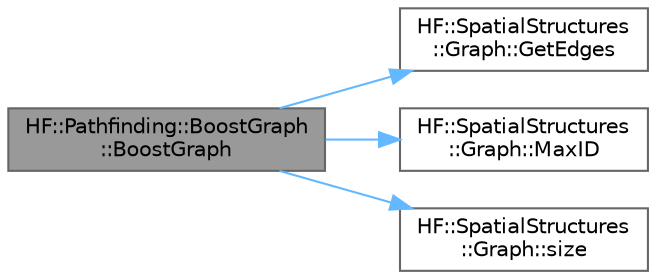 digraph "HF::Pathfinding::BoostGraph::BoostGraph"
{
 // LATEX_PDF_SIZE
  bgcolor="transparent";
  edge [fontname=Helvetica,fontsize=10,labelfontname=Helvetica,labelfontsize=10];
  node [fontname=Helvetica,fontsize=10,shape=box,height=0.2,width=0.4];
  rankdir="LR";
  Node1 [label="HF::Pathfinding::BoostGraph\l::BoostGraph",height=0.2,width=0.4,color="gray40", fillcolor="grey60", style="filled", fontcolor="black",tooltip="Create a boost graph from a HF::SpatialStructures::Graph."];
  Node1 -> Node2 [color="steelblue1",style="solid"];
  Node2 [label="HF::SpatialStructures\l::Graph::GetEdges",height=0.2,width=0.4,color="grey40", fillcolor="white", style="filled",URL="$a01551.html#a1a26ebb794b444e2214cf0b0fed5a529",tooltip="Get every in the given graph as IDs."];
  Node1 -> Node3 [color="steelblue1",style="solid"];
  Node3 [label="HF::SpatialStructures\l::Graph::MaxID",height=0.2,width=0.4,color="grey40", fillcolor="white", style="filled",URL="$a01551.html#a5d1505ad796c9f222c923a1a22980bb2",tooltip="Calculate the maximum ID of any node in the graph."];
  Node1 -> Node4 [color="steelblue1",style="solid"];
  Node4 [label="HF::SpatialStructures\l::Graph::size",height=0.2,width=0.4,color="grey40", fillcolor="white", style="filled",URL="$a01551.html#a2710af2a75976862d7a235793567d2f3",tooltip="Determine how many nodes are in the graph."];
}

